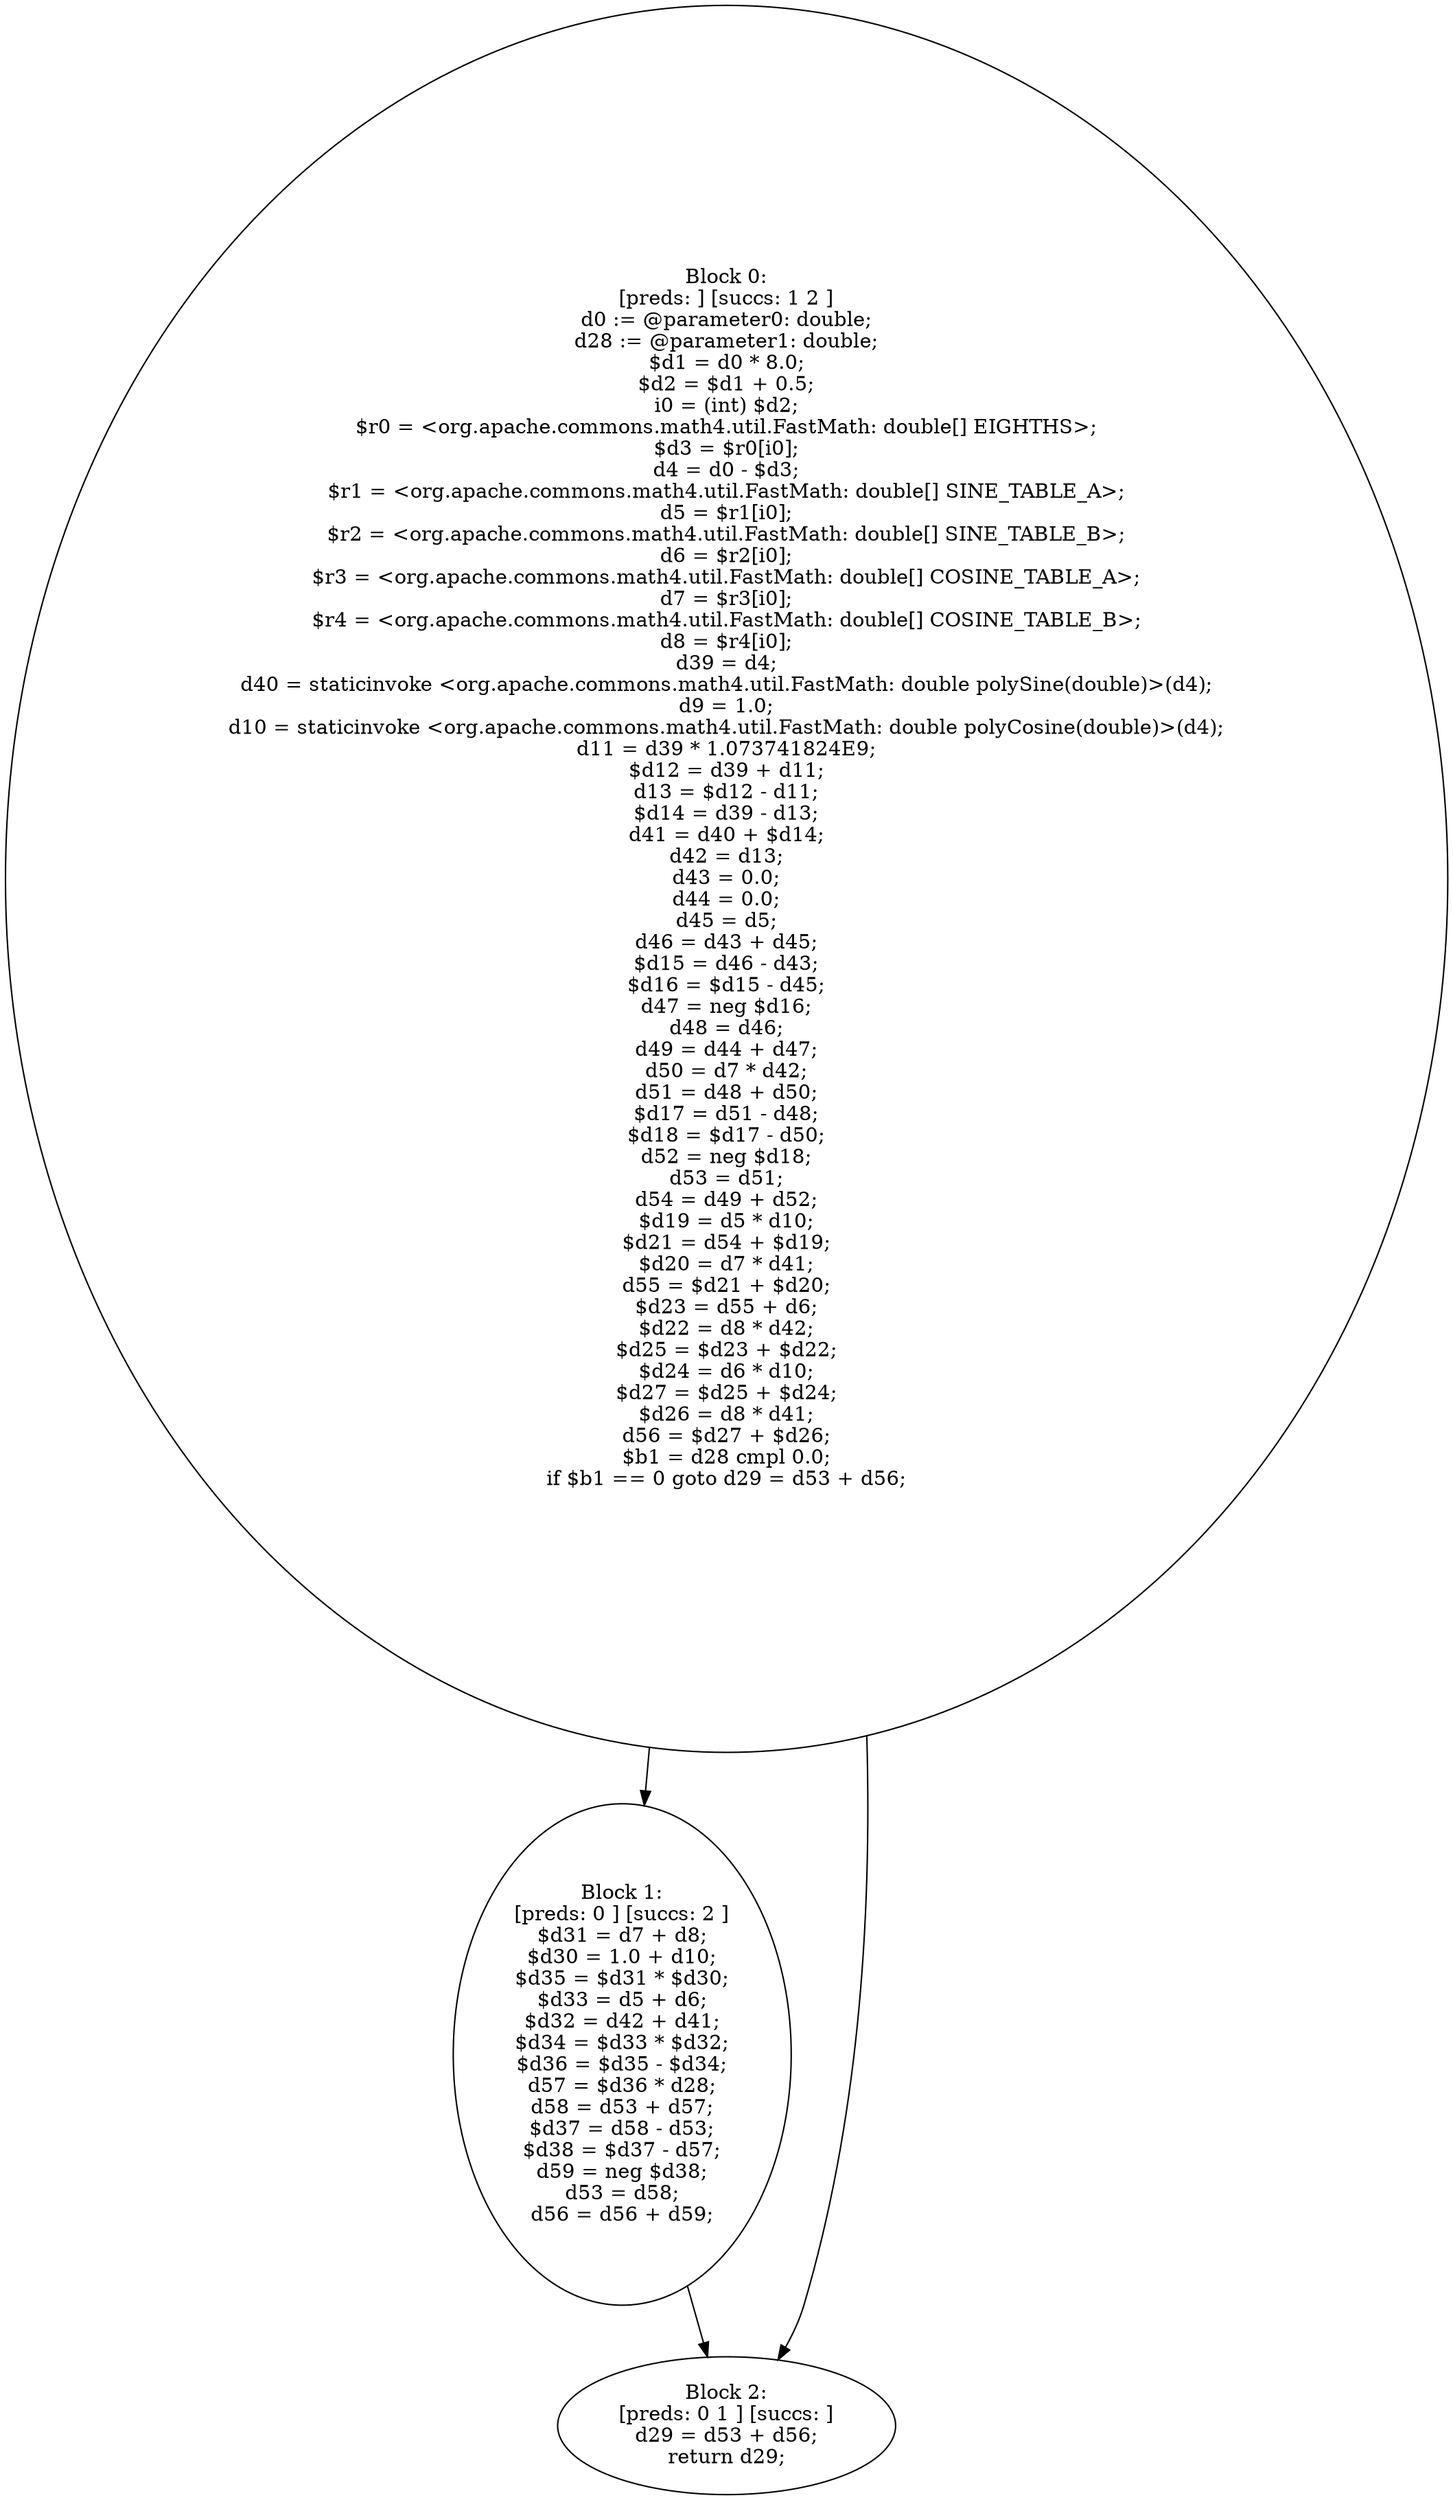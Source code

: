 digraph "unitGraph" {
    "Block 0:
[preds: ] [succs: 1 2 ]
d0 := @parameter0: double;
d28 := @parameter1: double;
$d1 = d0 * 8.0;
$d2 = $d1 + 0.5;
i0 = (int) $d2;
$r0 = <org.apache.commons.math4.util.FastMath: double[] EIGHTHS>;
$d3 = $r0[i0];
d4 = d0 - $d3;
$r1 = <org.apache.commons.math4.util.FastMath: double[] SINE_TABLE_A>;
d5 = $r1[i0];
$r2 = <org.apache.commons.math4.util.FastMath: double[] SINE_TABLE_B>;
d6 = $r2[i0];
$r3 = <org.apache.commons.math4.util.FastMath: double[] COSINE_TABLE_A>;
d7 = $r3[i0];
$r4 = <org.apache.commons.math4.util.FastMath: double[] COSINE_TABLE_B>;
d8 = $r4[i0];
d39 = d4;
d40 = staticinvoke <org.apache.commons.math4.util.FastMath: double polySine(double)>(d4);
d9 = 1.0;
d10 = staticinvoke <org.apache.commons.math4.util.FastMath: double polyCosine(double)>(d4);
d11 = d39 * 1.073741824E9;
$d12 = d39 + d11;
d13 = $d12 - d11;
$d14 = d39 - d13;
d41 = d40 + $d14;
d42 = d13;
d43 = 0.0;
d44 = 0.0;
d45 = d5;
d46 = d43 + d45;
$d15 = d46 - d43;
$d16 = $d15 - d45;
d47 = neg $d16;
d48 = d46;
d49 = d44 + d47;
d50 = d7 * d42;
d51 = d48 + d50;
$d17 = d51 - d48;
$d18 = $d17 - d50;
d52 = neg $d18;
d53 = d51;
d54 = d49 + d52;
$d19 = d5 * d10;
$d21 = d54 + $d19;
$d20 = d7 * d41;
d55 = $d21 + $d20;
$d23 = d55 + d6;
$d22 = d8 * d42;
$d25 = $d23 + $d22;
$d24 = d6 * d10;
$d27 = $d25 + $d24;
$d26 = d8 * d41;
d56 = $d27 + $d26;
$b1 = d28 cmpl 0.0;
if $b1 == 0 goto d29 = d53 + d56;
"
    "Block 1:
[preds: 0 ] [succs: 2 ]
$d31 = d7 + d8;
$d30 = 1.0 + d10;
$d35 = $d31 * $d30;
$d33 = d5 + d6;
$d32 = d42 + d41;
$d34 = $d33 * $d32;
$d36 = $d35 - $d34;
d57 = $d36 * d28;
d58 = d53 + d57;
$d37 = d58 - d53;
$d38 = $d37 - d57;
d59 = neg $d38;
d53 = d58;
d56 = d56 + d59;
"
    "Block 2:
[preds: 0 1 ] [succs: ]
d29 = d53 + d56;
return d29;
"
    "Block 0:
[preds: ] [succs: 1 2 ]
d0 := @parameter0: double;
d28 := @parameter1: double;
$d1 = d0 * 8.0;
$d2 = $d1 + 0.5;
i0 = (int) $d2;
$r0 = <org.apache.commons.math4.util.FastMath: double[] EIGHTHS>;
$d3 = $r0[i0];
d4 = d0 - $d3;
$r1 = <org.apache.commons.math4.util.FastMath: double[] SINE_TABLE_A>;
d5 = $r1[i0];
$r2 = <org.apache.commons.math4.util.FastMath: double[] SINE_TABLE_B>;
d6 = $r2[i0];
$r3 = <org.apache.commons.math4.util.FastMath: double[] COSINE_TABLE_A>;
d7 = $r3[i0];
$r4 = <org.apache.commons.math4.util.FastMath: double[] COSINE_TABLE_B>;
d8 = $r4[i0];
d39 = d4;
d40 = staticinvoke <org.apache.commons.math4.util.FastMath: double polySine(double)>(d4);
d9 = 1.0;
d10 = staticinvoke <org.apache.commons.math4.util.FastMath: double polyCosine(double)>(d4);
d11 = d39 * 1.073741824E9;
$d12 = d39 + d11;
d13 = $d12 - d11;
$d14 = d39 - d13;
d41 = d40 + $d14;
d42 = d13;
d43 = 0.0;
d44 = 0.0;
d45 = d5;
d46 = d43 + d45;
$d15 = d46 - d43;
$d16 = $d15 - d45;
d47 = neg $d16;
d48 = d46;
d49 = d44 + d47;
d50 = d7 * d42;
d51 = d48 + d50;
$d17 = d51 - d48;
$d18 = $d17 - d50;
d52 = neg $d18;
d53 = d51;
d54 = d49 + d52;
$d19 = d5 * d10;
$d21 = d54 + $d19;
$d20 = d7 * d41;
d55 = $d21 + $d20;
$d23 = d55 + d6;
$d22 = d8 * d42;
$d25 = $d23 + $d22;
$d24 = d6 * d10;
$d27 = $d25 + $d24;
$d26 = d8 * d41;
d56 = $d27 + $d26;
$b1 = d28 cmpl 0.0;
if $b1 == 0 goto d29 = d53 + d56;
"->"Block 1:
[preds: 0 ] [succs: 2 ]
$d31 = d7 + d8;
$d30 = 1.0 + d10;
$d35 = $d31 * $d30;
$d33 = d5 + d6;
$d32 = d42 + d41;
$d34 = $d33 * $d32;
$d36 = $d35 - $d34;
d57 = $d36 * d28;
d58 = d53 + d57;
$d37 = d58 - d53;
$d38 = $d37 - d57;
d59 = neg $d38;
d53 = d58;
d56 = d56 + d59;
";
    "Block 0:
[preds: ] [succs: 1 2 ]
d0 := @parameter0: double;
d28 := @parameter1: double;
$d1 = d0 * 8.0;
$d2 = $d1 + 0.5;
i0 = (int) $d2;
$r0 = <org.apache.commons.math4.util.FastMath: double[] EIGHTHS>;
$d3 = $r0[i0];
d4 = d0 - $d3;
$r1 = <org.apache.commons.math4.util.FastMath: double[] SINE_TABLE_A>;
d5 = $r1[i0];
$r2 = <org.apache.commons.math4.util.FastMath: double[] SINE_TABLE_B>;
d6 = $r2[i0];
$r3 = <org.apache.commons.math4.util.FastMath: double[] COSINE_TABLE_A>;
d7 = $r3[i0];
$r4 = <org.apache.commons.math4.util.FastMath: double[] COSINE_TABLE_B>;
d8 = $r4[i0];
d39 = d4;
d40 = staticinvoke <org.apache.commons.math4.util.FastMath: double polySine(double)>(d4);
d9 = 1.0;
d10 = staticinvoke <org.apache.commons.math4.util.FastMath: double polyCosine(double)>(d4);
d11 = d39 * 1.073741824E9;
$d12 = d39 + d11;
d13 = $d12 - d11;
$d14 = d39 - d13;
d41 = d40 + $d14;
d42 = d13;
d43 = 0.0;
d44 = 0.0;
d45 = d5;
d46 = d43 + d45;
$d15 = d46 - d43;
$d16 = $d15 - d45;
d47 = neg $d16;
d48 = d46;
d49 = d44 + d47;
d50 = d7 * d42;
d51 = d48 + d50;
$d17 = d51 - d48;
$d18 = $d17 - d50;
d52 = neg $d18;
d53 = d51;
d54 = d49 + d52;
$d19 = d5 * d10;
$d21 = d54 + $d19;
$d20 = d7 * d41;
d55 = $d21 + $d20;
$d23 = d55 + d6;
$d22 = d8 * d42;
$d25 = $d23 + $d22;
$d24 = d6 * d10;
$d27 = $d25 + $d24;
$d26 = d8 * d41;
d56 = $d27 + $d26;
$b1 = d28 cmpl 0.0;
if $b1 == 0 goto d29 = d53 + d56;
"->"Block 2:
[preds: 0 1 ] [succs: ]
d29 = d53 + d56;
return d29;
";
    "Block 1:
[preds: 0 ] [succs: 2 ]
$d31 = d7 + d8;
$d30 = 1.0 + d10;
$d35 = $d31 * $d30;
$d33 = d5 + d6;
$d32 = d42 + d41;
$d34 = $d33 * $d32;
$d36 = $d35 - $d34;
d57 = $d36 * d28;
d58 = d53 + d57;
$d37 = d58 - d53;
$d38 = $d37 - d57;
d59 = neg $d38;
d53 = d58;
d56 = d56 + d59;
"->"Block 2:
[preds: 0 1 ] [succs: ]
d29 = d53 + d56;
return d29;
";
}
